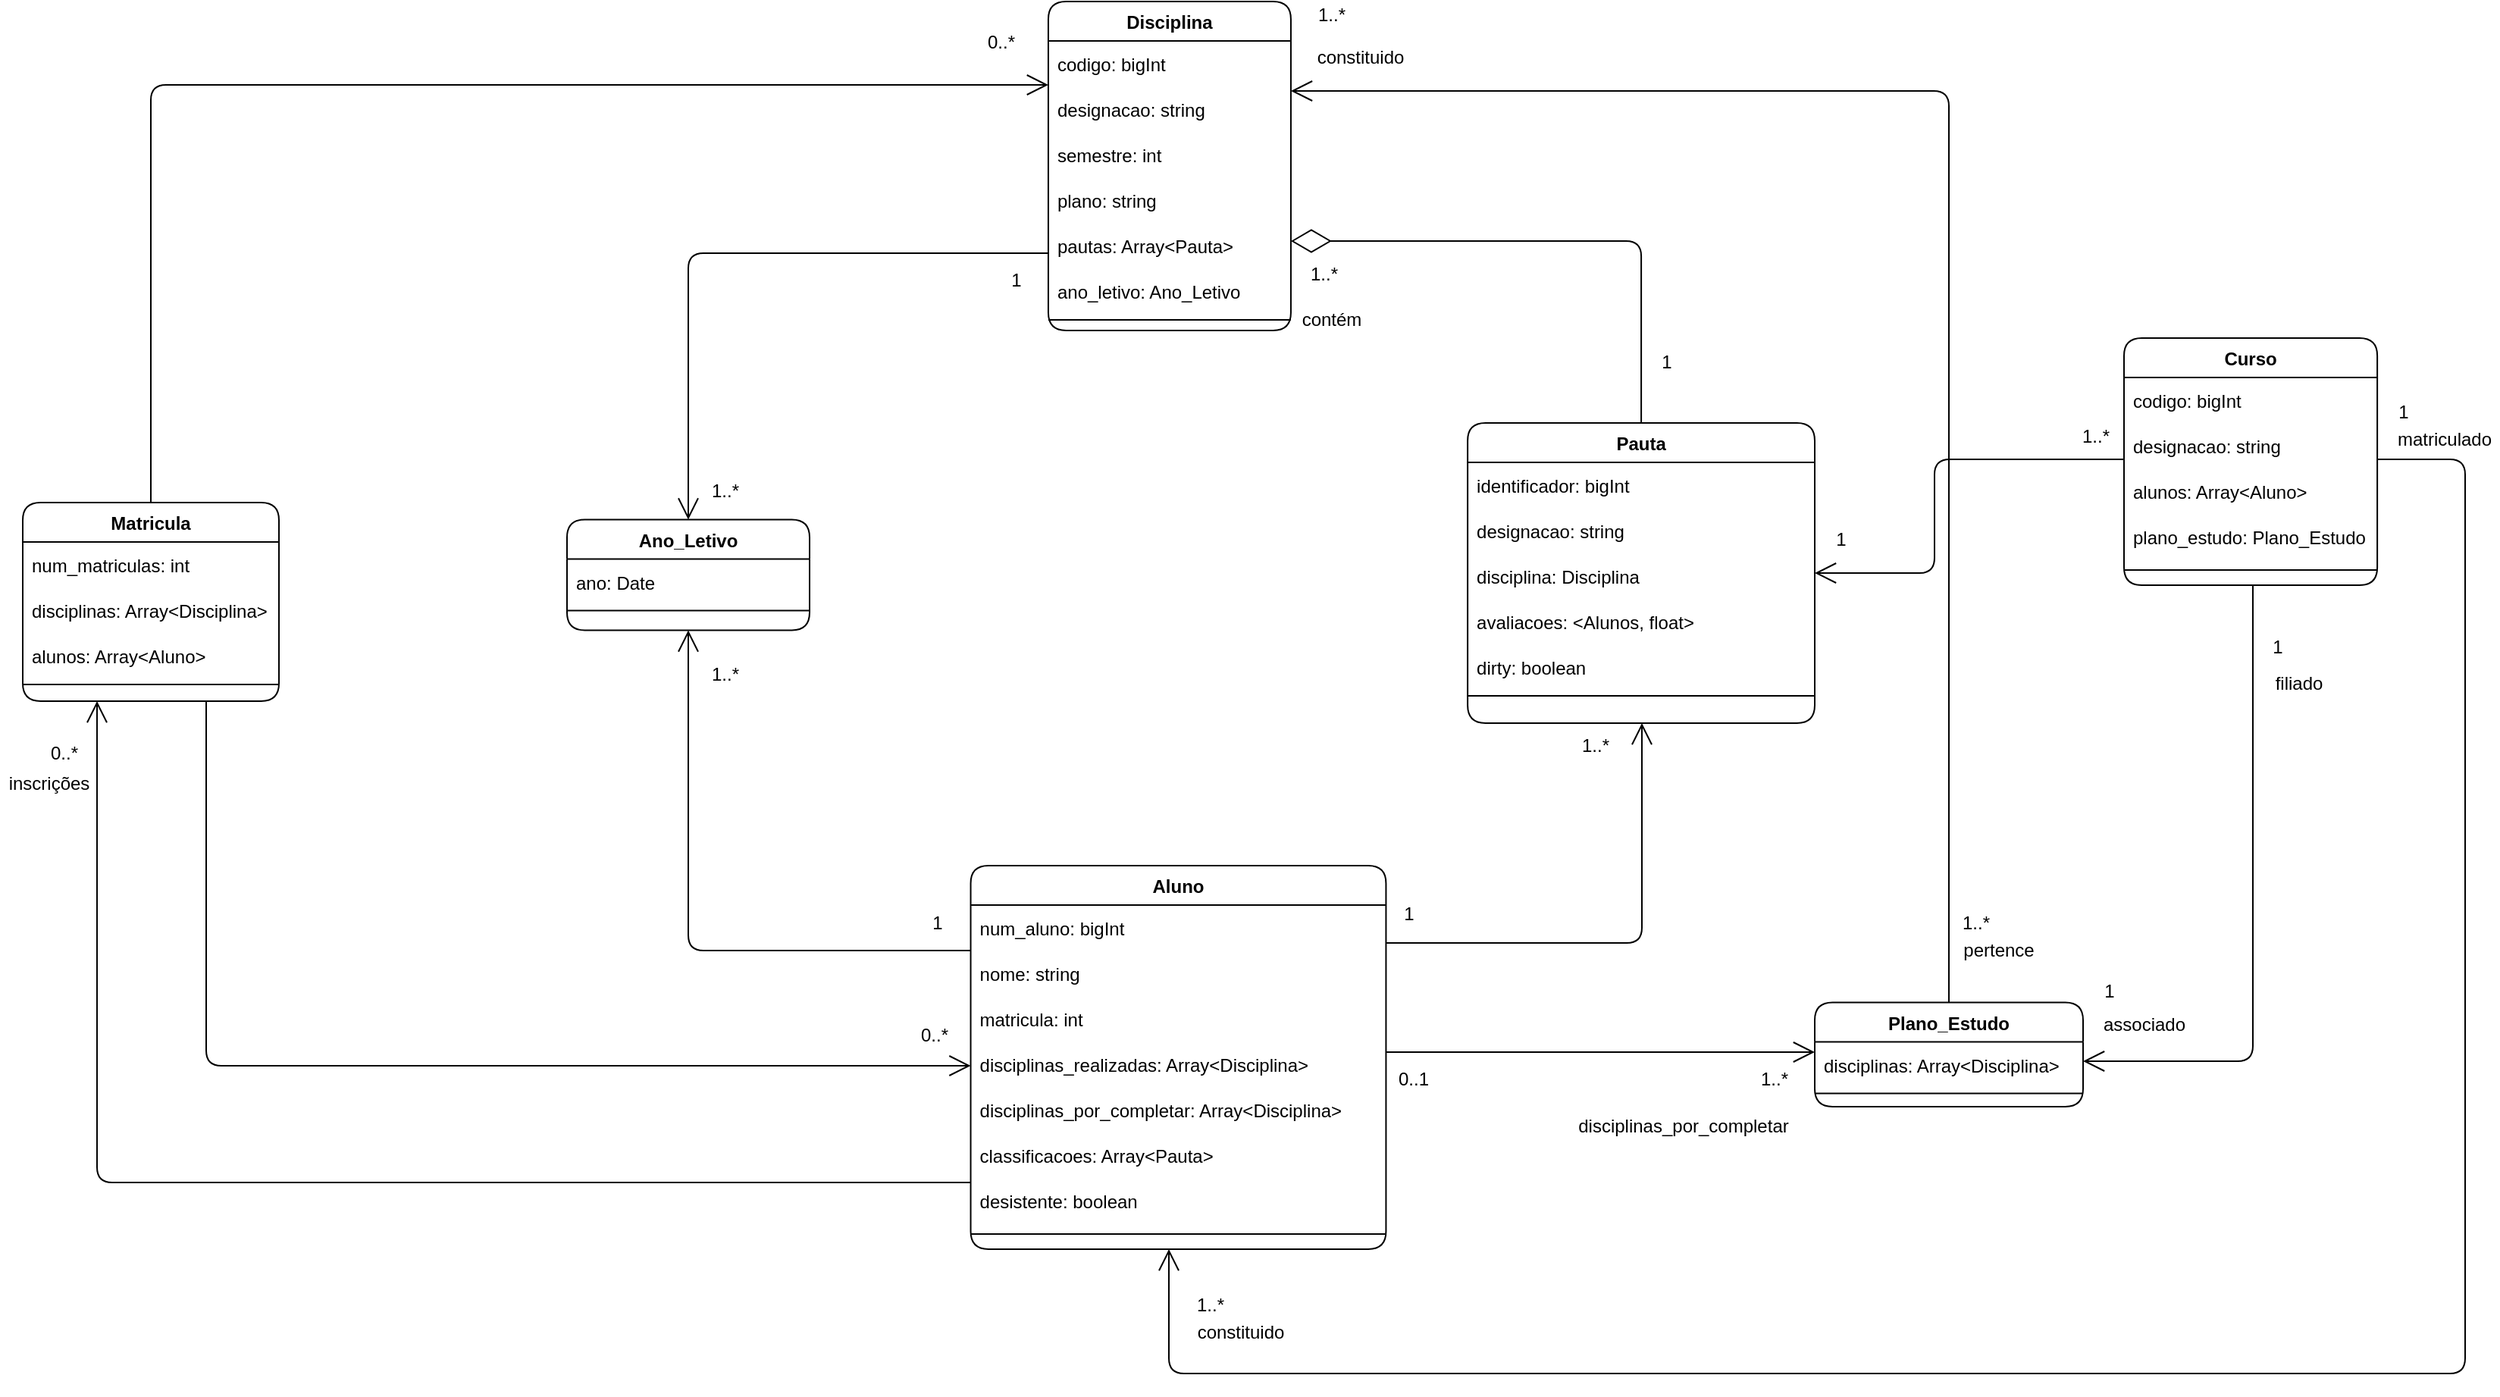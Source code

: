 <mxfile version="15.8.7" type="device" pages="2"><diagram id="C5RBs43oDa-KdzZeNtuy" name="Domain"><mxGraphModel dx="2313" dy="853" grid="0" gridSize="10" guides="1" tooltips="1" connect="1" arrows="1" fold="1" page="0" pageScale="1" pageWidth="827" pageHeight="1169" background="#ffffff" math="0" shadow="0"><root><mxCell id="WIyWlLk6GJQsqaUBKTNV-0"/><mxCell id="WIyWlLk6GJQsqaUBKTNV-1" parent="WIyWlLk6GJQsqaUBKTNV-0"/><mxCell id="zkfFHV4jXpPFQw0GAbJ--6" value="Aluno" style="swimlane;fontStyle=1;align=center;verticalAlign=top;childLayout=stackLayout;horizontal=1;startSize=26;horizontalStack=0;resizeParent=1;resizeLast=0;collapsible=1;marginBottom=0;shadow=0;strokeWidth=1;rounded=1;" parent="WIyWlLk6GJQsqaUBKTNV-1" vertex="1"><mxGeometry x="-545.73" y="701" width="273.94" height="253" as="geometry"><mxRectangle x="130" y="380" width="160" height="26" as="alternateBounds"/></mxGeometry></mxCell><mxCell id="UR2TJBWsBLScbNiVcRSA-15" value="num_aluno: bigInt" style="text;strokeColor=none;fillColor=none;align=left;verticalAlign=middle;spacingLeft=4;spacingRight=4;overflow=hidden;points=[[0,0.5],[1,0.5]];portConstraint=eastwest;rotatable=0;rounded=1;" parent="zkfFHV4jXpPFQw0GAbJ--6" vertex="1"><mxGeometry y="26" width="273.94" height="30" as="geometry"/></mxCell><mxCell id="UR2TJBWsBLScbNiVcRSA-27" value="nome: string" style="text;strokeColor=none;fillColor=none;align=left;verticalAlign=middle;spacingLeft=4;spacingRight=4;overflow=hidden;points=[[0,0.5],[1,0.5]];portConstraint=eastwest;rotatable=0;rounded=1;" parent="zkfFHV4jXpPFQw0GAbJ--6" vertex="1"><mxGeometry y="56" width="273.94" height="30" as="geometry"/></mxCell><mxCell id="UR2TJBWsBLScbNiVcRSA-31" value="matricula: int" style="text;strokeColor=none;fillColor=none;align=left;verticalAlign=middle;spacingLeft=4;spacingRight=4;overflow=hidden;points=[[0,0.5],[1,0.5]];portConstraint=eastwest;rotatable=0;rounded=1;" parent="zkfFHV4jXpPFQw0GAbJ--6" vertex="1"><mxGeometry y="86" width="273.94" height="30" as="geometry"/></mxCell><mxCell id="UR2TJBWsBLScbNiVcRSA-32" value="disciplinas_realizadas: Array&lt;Disciplina&gt;" style="text;strokeColor=none;fillColor=none;align=left;verticalAlign=middle;spacingLeft=4;spacingRight=4;overflow=hidden;points=[[0,0.5],[1,0.5]];portConstraint=eastwest;rotatable=0;rounded=1;" parent="zkfFHV4jXpPFQw0GAbJ--6" vertex="1"><mxGeometry y="116" width="273.94" height="30" as="geometry"/></mxCell><mxCell id="uTA94WAb0osCj5oo_hm_-12" value="disciplinas_por_completar: Array&lt;Disciplina&gt;" style="text;strokeColor=none;fillColor=none;align=left;verticalAlign=middle;spacingLeft=4;spacingRight=4;overflow=hidden;points=[[0,0.5],[1,0.5]];portConstraint=eastwest;rotatable=0;rounded=1;" parent="zkfFHV4jXpPFQw0GAbJ--6" vertex="1"><mxGeometry y="146" width="273.94" height="30" as="geometry"/></mxCell><mxCell id="UR2TJBWsBLScbNiVcRSA-33" value="classificacoes: Array&lt;Pauta&gt;" style="text;strokeColor=none;fillColor=none;align=left;verticalAlign=middle;spacingLeft=4;spacingRight=4;overflow=hidden;points=[[0,0.5],[1,0.5]];portConstraint=eastwest;rotatable=0;rounded=1;" parent="zkfFHV4jXpPFQw0GAbJ--6" vertex="1"><mxGeometry y="176" width="273.94" height="30" as="geometry"/></mxCell><mxCell id="UR2TJBWsBLScbNiVcRSA-49" value="desistente: boolean" style="text;strokeColor=none;fillColor=none;align=left;verticalAlign=middle;spacingLeft=4;spacingRight=4;overflow=hidden;points=[[0,0.5],[1,0.5]];portConstraint=eastwest;rotatable=0;rounded=1;" parent="zkfFHV4jXpPFQw0GAbJ--6" vertex="1"><mxGeometry y="206" width="273.94" height="30" as="geometry"/></mxCell><mxCell id="zkfFHV4jXpPFQw0GAbJ--9" value="" style="line;html=1;strokeWidth=1;align=left;verticalAlign=middle;spacingTop=-1;spacingLeft=3;spacingRight=3;rotatable=0;labelPosition=right;points=[];portConstraint=eastwest;rounded=1;" parent="zkfFHV4jXpPFQw0GAbJ--6" vertex="1"><mxGeometry y="236" width="273.94" height="14" as="geometry"/></mxCell><mxCell id="zkfFHV4jXpPFQw0GAbJ--13" value="Disciplina" style="swimlane;fontStyle=1;align=center;verticalAlign=top;childLayout=stackLayout;horizontal=1;startSize=26;horizontalStack=0;resizeParent=1;resizeLast=0;collapsible=1;marginBottom=0;shadow=0;strokeWidth=1;rounded=1;" parent="WIyWlLk6GJQsqaUBKTNV-1" vertex="1"><mxGeometry x="-494.53" y="131" width="160" height="217" as="geometry"><mxRectangle x="340" y="380" width="170" height="26" as="alternateBounds"/></mxGeometry></mxCell><mxCell id="UR2TJBWsBLScbNiVcRSA-8" value="codigo: bigInt" style="text;strokeColor=none;fillColor=none;align=left;verticalAlign=middle;spacingLeft=4;spacingRight=4;overflow=hidden;points=[[0,0.5],[1,0.5]];portConstraint=eastwest;rotatable=0;rounded=1;" parent="zkfFHV4jXpPFQw0GAbJ--13" vertex="1"><mxGeometry y="26" width="160" height="30" as="geometry"/></mxCell><mxCell id="UR2TJBWsBLScbNiVcRSA-9" value="designacao: string" style="text;strokeColor=none;fillColor=none;align=left;verticalAlign=middle;spacingLeft=4;spacingRight=4;overflow=hidden;points=[[0,0.5],[1,0.5]];portConstraint=eastwest;rotatable=0;rounded=1;" parent="zkfFHV4jXpPFQw0GAbJ--13" vertex="1"><mxGeometry y="56" width="160" height="30" as="geometry"/></mxCell><mxCell id="UR2TJBWsBLScbNiVcRSA-10" value="semestre: int" style="text;strokeColor=none;fillColor=none;align=left;verticalAlign=middle;spacingLeft=4;spacingRight=4;overflow=hidden;points=[[0,0.5],[1,0.5]];portConstraint=eastwest;rotatable=0;rounded=1;" parent="zkfFHV4jXpPFQw0GAbJ--13" vertex="1"><mxGeometry y="86" width="160" height="30" as="geometry"/></mxCell><mxCell id="UR2TJBWsBLScbNiVcRSA-11" value="plano: string" style="text;strokeColor=none;fillColor=none;align=left;verticalAlign=middle;spacingLeft=4;spacingRight=4;overflow=hidden;points=[[0,0.5],[1,0.5]];portConstraint=eastwest;rotatable=0;rounded=1;" parent="zkfFHV4jXpPFQw0GAbJ--13" vertex="1"><mxGeometry y="116" width="160" height="30" as="geometry"/></mxCell><mxCell id="N3TRWsYscGe3pwMYAqCl-20" value="pautas: Array&lt;Pauta&gt;" style="text;strokeColor=none;fillColor=none;align=left;verticalAlign=middle;spacingLeft=4;spacingRight=4;overflow=hidden;points=[[0,0.5],[1,0.5]];portConstraint=eastwest;rotatable=0;rounded=1;" parent="zkfFHV4jXpPFQw0GAbJ--13" vertex="1"><mxGeometry y="146" width="160" height="30" as="geometry"/></mxCell><mxCell id="DG8GQb8gX4Vhp76S3yIj-17" value="ano_letivo: Ano_Letivo" style="text;strokeColor=none;fillColor=none;align=left;verticalAlign=middle;spacingLeft=4;spacingRight=4;overflow=hidden;points=[[0,0.5],[1,0.5]];portConstraint=eastwest;rotatable=0;rounded=1;" parent="zkfFHV4jXpPFQw0GAbJ--13" vertex="1"><mxGeometry y="176" width="160" height="30" as="geometry"/></mxCell><mxCell id="zkfFHV4jXpPFQw0GAbJ--15" value="" style="line;html=1;strokeWidth=1;align=left;verticalAlign=middle;spacingTop=-1;spacingLeft=3;spacingRight=3;rotatable=0;labelPosition=right;points=[];portConstraint=eastwest;rounded=1;" parent="zkfFHV4jXpPFQw0GAbJ--13" vertex="1"><mxGeometry y="206" width="160" height="8" as="geometry"/></mxCell><mxCell id="zkfFHV4jXpPFQw0GAbJ--17" value="Curso" style="swimlane;fontStyle=1;align=center;verticalAlign=top;childLayout=stackLayout;horizontal=1;startSize=26;horizontalStack=0;resizeParent=1;resizeLast=0;collapsible=1;marginBottom=0;shadow=0;strokeWidth=1;rounded=1;" parent="WIyWlLk6GJQsqaUBKTNV-1" vertex="1"><mxGeometry x="215" y="353" width="167.06" height="163" as="geometry"><mxRectangle x="550" y="140" width="160" height="26" as="alternateBounds"/></mxGeometry></mxCell><mxCell id="uTA94WAb0osCj5oo_hm_-13" value="codigo: bigInt" style="text;strokeColor=none;fillColor=none;align=left;verticalAlign=middle;spacingLeft=4;spacingRight=4;overflow=hidden;points=[[0,0.5],[1,0.5]];portConstraint=eastwest;rotatable=0;rounded=1;" parent="zkfFHV4jXpPFQw0GAbJ--17" vertex="1"><mxGeometry y="26" width="167.06" height="30" as="geometry"/></mxCell><mxCell id="tkzi9m6gDOECTJgAiZ27-0" value="designacao: string" style="text;strokeColor=none;fillColor=none;align=left;verticalAlign=middle;spacingLeft=4;spacingRight=4;overflow=hidden;points=[[0,0.5],[1,0.5]];portConstraint=eastwest;rotatable=0;rounded=1;" parent="zkfFHV4jXpPFQw0GAbJ--17" vertex="1"><mxGeometry y="56" width="167.06" height="30" as="geometry"/></mxCell><mxCell id="UR2TJBWsBLScbNiVcRSA-45" value="alunos: Array&lt;Aluno&gt;" style="text;strokeColor=none;fillColor=none;align=left;verticalAlign=middle;spacingLeft=4;spacingRight=4;overflow=hidden;points=[[0,0.5],[1,0.5]];portConstraint=eastwest;rotatable=0;rounded=1;" parent="zkfFHV4jXpPFQw0GAbJ--17" vertex="1"><mxGeometry y="86" width="167.06" height="30" as="geometry"/></mxCell><mxCell id="UR2TJBWsBLScbNiVcRSA-46" value="plano_estudo: Plano_Estudo" style="text;strokeColor=none;fillColor=none;align=left;verticalAlign=middle;spacingLeft=4;spacingRight=4;overflow=hidden;points=[[0,0.5],[1,0.5]];portConstraint=eastwest;rotatable=0;rounded=1;" parent="zkfFHV4jXpPFQw0GAbJ--17" vertex="1"><mxGeometry y="116" width="167.06" height="30" as="geometry"/></mxCell><mxCell id="zkfFHV4jXpPFQw0GAbJ--23" value="" style="line;html=1;strokeWidth=1;align=left;verticalAlign=middle;spacingTop=-1;spacingLeft=3;spacingRight=3;rotatable=0;labelPosition=right;points=[];portConstraint=eastwest;rounded=1;" parent="zkfFHV4jXpPFQw0GAbJ--17" vertex="1"><mxGeometry y="146" width="167.06" height="14" as="geometry"/></mxCell><mxCell id="hwkee3ksfvGBxhX7THaI-0" value="Plano_Estudo" style="swimlane;fontStyle=1;align=center;verticalAlign=top;childLayout=stackLayout;horizontal=1;startSize=26;horizontalStack=0;resizeParent=1;resizeLast=0;collapsible=1;marginBottom=0;shadow=0;strokeWidth=1;rounded=1;" parent="WIyWlLk6GJQsqaUBKTNV-1" vertex="1"><mxGeometry x="11" y="791.25" width="177" height="68.75" as="geometry"><mxRectangle x="550" y="140" width="160" height="26" as="alternateBounds"/></mxGeometry></mxCell><mxCell id="UR2TJBWsBLScbNiVcRSA-47" value="disciplinas: Array&lt;Disciplina&gt;" style="text;strokeColor=none;fillColor=none;align=left;verticalAlign=middle;spacingLeft=4;spacingRight=4;overflow=hidden;points=[[0,0.5],[1,0.5]];portConstraint=eastwest;rotatable=0;rounded=1;" parent="hwkee3ksfvGBxhX7THaI-0" vertex="1"><mxGeometry y="26" width="177" height="30" as="geometry"/></mxCell><mxCell id="hwkee3ksfvGBxhX7THaI-6" value="" style="line;html=1;strokeWidth=1;align=left;verticalAlign=middle;spacingTop=-1;spacingLeft=3;spacingRight=3;rotatable=0;labelPosition=right;points=[];portConstraint=eastwest;rounded=1;" parent="hwkee3ksfvGBxhX7THaI-0" vertex="1"><mxGeometry y="56" width="177" height="8" as="geometry"/></mxCell><mxCell id="hwkee3ksfvGBxhX7THaI-14" value="" style="endArrow=open;endFill=1;endSize=12;html=1;edgeStyle=orthogonalEdgeStyle;" parent="WIyWlLk6GJQsqaUBKTNV-1" source="hwkee3ksfvGBxhX7THaI-0" target="zkfFHV4jXpPFQw0GAbJ--13" edge="1"><mxGeometry width="160" relative="1" as="geometry"><mxPoint x="285.94" y="684.443" as="sourcePoint"/><mxPoint x="57.94" y="802.557" as="targetPoint"/><Array as="points"><mxPoint x="99" y="190"/></Array></mxGeometry></mxCell><mxCell id="hwkee3ksfvGBxhX7THaI-19" value="" style="endArrow=open;endFill=1;endSize=12;html=1;edgeStyle=orthogonalEdgeStyle;" parent="WIyWlLk6GJQsqaUBKTNV-1" source="zkfFHV4jXpPFQw0GAbJ--17" target="hwkee3ksfvGBxhX7THaI-0" edge="1"><mxGeometry width="160" relative="1" as="geometry"><mxPoint x="247.94" y="795" as="sourcePoint"/><mxPoint x="317.94" y="785" as="targetPoint"/><Array as="points"><mxPoint x="300" y="830"/></Array></mxGeometry></mxCell><mxCell id="hwkee3ksfvGBxhX7THaI-20" value="Pauta" style="swimlane;fontStyle=1;align=center;verticalAlign=top;childLayout=stackLayout;horizontal=1;startSize=26;horizontalStack=0;resizeParent=1;resizeLast=0;collapsible=1;marginBottom=0;shadow=0;strokeWidth=1;rounded=1;" parent="WIyWlLk6GJQsqaUBKTNV-1" vertex="1"><mxGeometry x="-217.94" y="409" width="228.94" height="198" as="geometry"><mxRectangle x="130" y="380" width="160" height="26" as="alternateBounds"/></mxGeometry></mxCell><mxCell id="7ceqqwsO9wFEYcHVzH23-0" value="identificador: bigInt" style="text;strokeColor=none;fillColor=none;align=left;verticalAlign=middle;spacingLeft=4;spacingRight=4;overflow=hidden;points=[[0,0.5],[1,0.5]];portConstraint=eastwest;rotatable=0;rounded=1;" vertex="1" parent="hwkee3ksfvGBxhX7THaI-20"><mxGeometry y="26" width="228.94" height="30" as="geometry"/></mxCell><mxCell id="7ceqqwsO9wFEYcHVzH23-1" value="designacao: string" style="text;strokeColor=none;fillColor=none;align=left;verticalAlign=middle;spacingLeft=4;spacingRight=4;overflow=hidden;points=[[0,0.5],[1,0.5]];portConstraint=eastwest;rotatable=0;rounded=1;" vertex="1" parent="hwkee3ksfvGBxhX7THaI-20"><mxGeometry y="56" width="228.94" height="30" as="geometry"/></mxCell><mxCell id="uTA94WAb0osCj5oo_hm_-18" value="disciplina: Disciplina" style="text;strokeColor=none;fillColor=none;align=left;verticalAlign=middle;spacingLeft=4;spacingRight=4;overflow=hidden;points=[[0,0.5],[1,0.5]];portConstraint=eastwest;rotatable=0;rounded=1;" parent="hwkee3ksfvGBxhX7THaI-20" vertex="1"><mxGeometry y="86" width="228.94" height="30" as="geometry"/></mxCell><mxCell id="UR2TJBWsBLScbNiVcRSA-24" value="avaliacoes: &lt;Alunos, float&gt;" style="text;strokeColor=none;fillColor=none;align=left;verticalAlign=middle;spacingLeft=4;spacingRight=4;overflow=hidden;points=[[0,0.5],[1,0.5]];portConstraint=eastwest;rotatable=0;rounded=1;" parent="hwkee3ksfvGBxhX7THaI-20" vertex="1"><mxGeometry y="116" width="228.94" height="30" as="geometry"/></mxCell><mxCell id="UR2TJBWsBLScbNiVcRSA-25" value="dirty: boolean" style="text;strokeColor=none;fillColor=none;align=left;verticalAlign=middle;spacingLeft=4;spacingRight=4;overflow=hidden;points=[[0,0.5],[1,0.5]];portConstraint=eastwest;rotatable=0;rounded=1;" parent="hwkee3ksfvGBxhX7THaI-20" vertex="1"><mxGeometry y="146" width="228.94" height="30" as="geometry"/></mxCell><mxCell id="hwkee3ksfvGBxhX7THaI-21" value="" style="line;html=1;strokeWidth=1;align=left;verticalAlign=middle;spacingTop=-1;spacingLeft=3;spacingRight=3;rotatable=0;labelPosition=right;points=[];portConstraint=eastwest;rounded=1;" parent="hwkee3ksfvGBxhX7THaI-20" vertex="1"><mxGeometry y="176" width="228.94" height="8" as="geometry"/></mxCell><mxCell id="hwkee3ksfvGBxhX7THaI-27" value="" style="endArrow=open;endFill=1;endSize=12;html=1;edgeStyle=orthogonalEdgeStyle;" parent="WIyWlLk6GJQsqaUBKTNV-1" source="UR2TJBWsBLScbNiVcRSA-34" target="zkfFHV4jXpPFQw0GAbJ--13" edge="1"><mxGeometry width="160" relative="1" as="geometry"><mxPoint x="-290" y="784" as="sourcePoint"/><mxPoint x="57.94" y="865" as="targetPoint"/><Array as="points"><mxPoint x="-1086" y="186"/></Array></mxGeometry></mxCell><mxCell id="hwkee3ksfvGBxhX7THaI-58" value="" style="endArrow=open;endFill=1;endSize=12;html=1;edgeStyle=orthogonalEdgeStyle;strokeColor=default;" parent="WIyWlLk6GJQsqaUBKTNV-1" source="zkfFHV4jXpPFQw0GAbJ--17" target="zkfFHV4jXpPFQw0GAbJ--6" edge="1"><mxGeometry width="160" relative="1" as="geometry"><mxPoint x="-20" y="580" as="sourcePoint"/><mxPoint x="140" y="580" as="targetPoint"/><Array as="points"><mxPoint x="440" y="433"/><mxPoint x="440" y="1036"/><mxPoint x="-415" y="1036"/></Array></mxGeometry></mxCell><mxCell id="UR2TJBWsBLScbNiVcRSA-34" value="Matricula" style="swimlane;fontStyle=1;align=center;verticalAlign=top;childLayout=stackLayout;horizontal=1;startSize=26;horizontalStack=0;resizeParent=1;resizeLast=0;collapsible=1;marginBottom=0;shadow=0;strokeWidth=1;rounded=1;" parent="WIyWlLk6GJQsqaUBKTNV-1" vertex="1"><mxGeometry x="-1171" y="461.5" width="169" height="131" as="geometry"><mxRectangle x="130" y="380" width="160" height="26" as="alternateBounds"/></mxGeometry></mxCell><mxCell id="UR2TJBWsBLScbNiVcRSA-35" value="num_matriculas: int" style="text;strokeColor=none;fillColor=none;align=left;verticalAlign=middle;spacingLeft=4;spacingRight=4;overflow=hidden;points=[[0,0.5],[1,0.5]];portConstraint=eastwest;rotatable=0;rounded=1;" parent="UR2TJBWsBLScbNiVcRSA-34" vertex="1"><mxGeometry y="26" width="169" height="30" as="geometry"/></mxCell><mxCell id="UR2TJBWsBLScbNiVcRSA-42" value="disciplinas: Array&lt;Disciplina&gt;" style="text;strokeColor=none;fillColor=none;align=left;verticalAlign=middle;spacingLeft=4;spacingRight=4;overflow=hidden;points=[[0,0.5],[1,0.5]];portConstraint=eastwest;rotatable=0;rounded=1;" parent="UR2TJBWsBLScbNiVcRSA-34" vertex="1"><mxGeometry y="56" width="169" height="30" as="geometry"/></mxCell><mxCell id="UR2TJBWsBLScbNiVcRSA-43" value="alunos: Array&lt;Aluno&gt;" style="text;strokeColor=none;fillColor=none;align=left;verticalAlign=middle;spacingLeft=4;spacingRight=4;overflow=hidden;points=[[0,0.5],[1,0.5]];portConstraint=eastwest;rotatable=0;rounded=1;" parent="UR2TJBWsBLScbNiVcRSA-34" vertex="1"><mxGeometry y="86" width="169" height="30" as="geometry"/></mxCell><mxCell id="UR2TJBWsBLScbNiVcRSA-41" value="" style="line;html=1;strokeWidth=1;align=left;verticalAlign=middle;spacingTop=-1;spacingLeft=3;spacingRight=3;rotatable=0;labelPosition=right;points=[];portConstraint=eastwest;rounded=1;" parent="UR2TJBWsBLScbNiVcRSA-34" vertex="1"><mxGeometry y="116" width="169" height="8" as="geometry"/></mxCell><mxCell id="N3TRWsYscGe3pwMYAqCl-25" value="" style="endArrow=open;endFill=1;endSize=12;html=1;rounded=1;strokeColor=default;edgeStyle=orthogonalEdgeStyle;" parent="WIyWlLk6GJQsqaUBKTNV-1" source="UR2TJBWsBLScbNiVcRSA-34" target="zkfFHV4jXpPFQw0GAbJ--6" edge="1"><mxGeometry width="160" relative="1" as="geometry"><mxPoint x="-200" y="547" as="sourcePoint"/><mxPoint x="-40" y="547" as="targetPoint"/><Array as="points"><mxPoint x="-1050" y="833"/></Array></mxGeometry></mxCell><mxCell id="uTA94WAb0osCj5oo_hm_-1" value="" style="endArrow=open;endFill=1;endSize=12;html=1;rounded=1;edgeStyle=orthogonalEdgeStyle;" parent="WIyWlLk6GJQsqaUBKTNV-1" source="zkfFHV4jXpPFQw0GAbJ--6" target="hwkee3ksfvGBxhX7THaI-0" edge="1"><mxGeometry width="160" relative="1" as="geometry"><mxPoint x="-274" y="596" as="sourcePoint"/><mxPoint x="-114" y="596" as="targetPoint"/><Array as="points"><mxPoint x="-135" y="824"/><mxPoint x="-135" y="824"/></Array></mxGeometry></mxCell><mxCell id="uTA94WAb0osCj5oo_hm_-15" value="" style="endArrow=open;endFill=1;endSize=12;html=1;rounded=1;edgeStyle=orthogonalEdgeStyle;" parent="WIyWlLk6GJQsqaUBKTNV-1" source="zkfFHV4jXpPFQw0GAbJ--17" target="hwkee3ksfvGBxhX7THaI-20" edge="1"><mxGeometry width="160" relative="1" as="geometry"><mxPoint x="-132" y="597" as="sourcePoint"/><mxPoint x="28" y="597" as="targetPoint"/><Array as="points"><mxPoint x="90" y="433"/><mxPoint x="90" y="508"/></Array></mxGeometry></mxCell><mxCell id="uTA94WAb0osCj5oo_hm_-22" value="" style="endArrow=open;endFill=1;endSize=12;html=1;rounded=1;edgeStyle=orthogonalEdgeStyle;" parent="WIyWlLk6GJQsqaUBKTNV-1" source="zkfFHV4jXpPFQw0GAbJ--6" target="UR2TJBWsBLScbNiVcRSA-34" edge="1"><mxGeometry width="160" relative="1" as="geometry"><mxPoint x="-422" y="642" as="sourcePoint"/><mxPoint x="-262" y="642" as="targetPoint"/><Array as="points"><mxPoint x="-1122" y="910"/></Array></mxGeometry></mxCell><mxCell id="6FzKPT1XtyOvHzaRBiAs-0" value="" style="endArrow=diamondThin;endFill=0;endSize=24;html=1;edgeStyle=orthogonalEdgeStyle;rounded=1;" parent="WIyWlLk6GJQsqaUBKTNV-1" source="hwkee3ksfvGBxhX7THaI-20" target="zkfFHV4jXpPFQw0GAbJ--13" edge="1"><mxGeometry width="160" relative="1" as="geometry"><mxPoint x="-269" y="327" as="sourcePoint"/><mxPoint x="-269" y="224" as="targetPoint"/><Array as="points"><mxPoint x="-103" y="289"/></Array></mxGeometry></mxCell><mxCell id="6FzKPT1XtyOvHzaRBiAs-7" value="1" style="text;html=1;align=center;verticalAlign=middle;resizable=0;points=[];autosize=1;strokeColor=none;fillColor=none;" parent="WIyWlLk6GJQsqaUBKTNV-1" vertex="1"><mxGeometry x="307" y="548" width="17" height="18" as="geometry"/></mxCell><mxCell id="6FzKPT1XtyOvHzaRBiAs-8" value="1" style="text;html=1;align=center;verticalAlign=middle;resizable=0;points=[];autosize=1;strokeColor=none;fillColor=none;" parent="WIyWlLk6GJQsqaUBKTNV-1" vertex="1"><mxGeometry x="196" y="775" width="17" height="18" as="geometry"/></mxCell><mxCell id="6FzKPT1XtyOvHzaRBiAs-9" value="associado" style="text;html=1;align=center;verticalAlign=middle;resizable=0;points=[];autosize=1;strokeColor=none;fillColor=none;" parent="WIyWlLk6GJQsqaUBKTNV-1" vertex="1"><mxGeometry x="196" y="797" width="64" height="18" as="geometry"/></mxCell><mxCell id="6FzKPT1XtyOvHzaRBiAs-10" value="filiado" style="text;html=1;align=center;verticalAlign=middle;resizable=0;points=[];autosize=1;strokeColor=none;fillColor=none;" parent="WIyWlLk6GJQsqaUBKTNV-1" vertex="1"><mxGeometry x="309" y="572" width="41" height="18" as="geometry"/></mxCell><mxCell id="6FzKPT1XtyOvHzaRBiAs-11" value="1" style="text;html=1;align=center;verticalAlign=middle;resizable=0;points=[];autosize=1;strokeColor=none;fillColor=none;" parent="WIyWlLk6GJQsqaUBKTNV-1" vertex="1"><mxGeometry x="390" y="393" width="17" height="18" as="geometry"/></mxCell><mxCell id="6FzKPT1XtyOvHzaRBiAs-12" value="matriculado" style="text;html=1;align=center;verticalAlign=middle;resizable=0;points=[];autosize=1;strokeColor=none;fillColor=none;" parent="WIyWlLk6GJQsqaUBKTNV-1" vertex="1"><mxGeometry x="390" y="411" width="72" height="18" as="geometry"/></mxCell><mxCell id="6FzKPT1XtyOvHzaRBiAs-13" value="constituido" style="text;html=1;align=center;verticalAlign=middle;resizable=0;points=[];autosize=1;strokeColor=none;fillColor=none;" parent="WIyWlLk6GJQsqaUBKTNV-1" vertex="1"><mxGeometry x="-401.53" y="1000" width="67" height="18" as="geometry"/></mxCell><mxCell id="6FzKPT1XtyOvHzaRBiAs-14" value="1..*" style="text;html=1;align=center;verticalAlign=middle;resizable=0;points=[];autosize=1;strokeColor=none;fillColor=none;" parent="WIyWlLk6GJQsqaUBKTNV-1" vertex="1"><mxGeometry x="-401.53" y="982" width="28" height="18" as="geometry"/></mxCell><mxCell id="6FzKPT1XtyOvHzaRBiAs-15" value="1..*" style="text;html=1;align=center;verticalAlign=middle;resizable=0;points=[];autosize=1;strokeColor=none;fillColor=none;" parent="WIyWlLk6GJQsqaUBKTNV-1" vertex="1"><mxGeometry x="-30" y="833.25" width="28" height="18" as="geometry"/></mxCell><mxCell id="6FzKPT1XtyOvHzaRBiAs-16" value="1..*" style="text;html=1;align=center;verticalAlign=middle;resizable=0;points=[];autosize=1;strokeColor=none;fillColor=none;" parent="WIyWlLk6GJQsqaUBKTNV-1" vertex="1"><mxGeometry x="-322.03" y="131" width="28" height="18" as="geometry"/></mxCell><mxCell id="6FzKPT1XtyOvHzaRBiAs-17" value="constituido" style="text;html=1;align=center;verticalAlign=middle;resizable=0;points=[];autosize=1;strokeColor=none;fillColor=none;" parent="WIyWlLk6GJQsqaUBKTNV-1" vertex="1"><mxGeometry x="-322.03" y="159" width="67" height="18" as="geometry"/></mxCell><mxCell id="6FzKPT1XtyOvHzaRBiAs-18" value="1..*" style="text;html=1;align=center;verticalAlign=middle;resizable=0;points=[];autosize=1;strokeColor=none;fillColor=none;" parent="WIyWlLk6GJQsqaUBKTNV-1" vertex="1"><mxGeometry x="103" y="730" width="28" height="18" as="geometry"/></mxCell><mxCell id="6FzKPT1XtyOvHzaRBiAs-19" value="pertence" style="text;html=1;align=center;verticalAlign=middle;resizable=0;points=[];autosize=1;strokeColor=none;fillColor=none;" parent="WIyWlLk6GJQsqaUBKTNV-1" vertex="1"><mxGeometry x="103" y="748" width="57" height="18" as="geometry"/></mxCell><mxCell id="6FzKPT1XtyOvHzaRBiAs-23" value="disciplinas_por_completar" style="text;html=1;align=center;verticalAlign=middle;resizable=0;points=[];autosize=1;strokeColor=none;fillColor=none;" parent="WIyWlLk6GJQsqaUBKTNV-1" vertex="1"><mxGeometry x="-151" y="864" width="149" height="18" as="geometry"/></mxCell><mxCell id="6FzKPT1XtyOvHzaRBiAs-26" value="0..*" style="text;html=1;align=center;verticalAlign=middle;resizable=0;points=[];autosize=1;strokeColor=none;fillColor=none;" parent="WIyWlLk6GJQsqaUBKTNV-1" vertex="1"><mxGeometry x="-1158" y="618" width="28" height="18" as="geometry"/></mxCell><mxCell id="6FzKPT1XtyOvHzaRBiAs-27" value="inscrições" style="text;html=1;align=center;verticalAlign=middle;resizable=0;points=[];autosize=1;strokeColor=none;fillColor=none;" parent="WIyWlLk6GJQsqaUBKTNV-1" vertex="1"><mxGeometry x="-1186" y="638" width="63" height="18" as="geometry"/></mxCell><mxCell id="6FzKPT1XtyOvHzaRBiAs-30" value="0..*" style="text;html=1;align=center;verticalAlign=middle;resizable=0;points=[];autosize=1;strokeColor=none;fillColor=none;" parent="WIyWlLk6GJQsqaUBKTNV-1" vertex="1"><mxGeometry x="-584.5" y="804" width="28" height="18" as="geometry"/></mxCell><mxCell id="6FzKPT1XtyOvHzaRBiAs-39" value="0..*" style="text;html=1;align=center;verticalAlign=middle;resizable=0;points=[];autosize=1;strokeColor=none;fillColor=none;" parent="WIyWlLk6GJQsqaUBKTNV-1" vertex="1"><mxGeometry x="-540" y="149" width="28" height="18" as="geometry"/></mxCell><mxCell id="6FzKPT1XtyOvHzaRBiAs-46" value="1..*" style="text;html=1;align=center;verticalAlign=middle;resizable=0;points=[];autosize=1;strokeColor=none;fillColor=none;" parent="WIyWlLk6GJQsqaUBKTNV-1" vertex="1"><mxGeometry x="-327" y="302" width="28" height="18" as="geometry"/></mxCell><mxCell id="6FzKPT1XtyOvHzaRBiAs-47" value="1..*" style="text;html=1;align=center;verticalAlign=middle;resizable=0;points=[];autosize=1;strokeColor=none;fillColor=none;" parent="WIyWlLk6GJQsqaUBKTNV-1" vertex="1"><mxGeometry x="-148" y="613" width="28" height="18" as="geometry"/></mxCell><mxCell id="6FzKPT1XtyOvHzaRBiAs-48" value="1" style="text;html=1;align=center;verticalAlign=middle;resizable=0;points=[];autosize=1;strokeColor=none;fillColor=none;" parent="WIyWlLk6GJQsqaUBKTNV-1" vertex="1"><mxGeometry x="-96" y="360" width="17" height="18" as="geometry"/></mxCell><mxCell id="6FzKPT1XtyOvHzaRBiAs-49" value="1" style="text;html=1;align=center;verticalAlign=middle;resizable=0;points=[];autosize=1;strokeColor=none;fillColor=none;" parent="WIyWlLk6GJQsqaUBKTNV-1" vertex="1"><mxGeometry x="-266" y="724" width="17" height="18" as="geometry"/></mxCell><mxCell id="3mit8cqIf02UGr8nP9oD-0" value="contém" style="text;html=1;align=center;verticalAlign=middle;resizable=0;points=[];autosize=1;strokeColor=none;fillColor=none;" parent="WIyWlLk6GJQsqaUBKTNV-1" vertex="1"><mxGeometry x="-333" y="332" width="49" height="18" as="geometry"/></mxCell><mxCell id="3mit8cqIf02UGr8nP9oD-2" value="" style="endArrow=open;endFill=1;endSize=12;html=1;rounded=1;edgeStyle=orthogonalEdgeStyle;" parent="WIyWlLk6GJQsqaUBKTNV-1" source="zkfFHV4jXpPFQw0GAbJ--6" target="hwkee3ksfvGBxhX7THaI-20" edge="1"><mxGeometry width="160" relative="1" as="geometry"><mxPoint x="-254" y="596" as="sourcePoint"/><mxPoint x="-94" y="596" as="targetPoint"/><Array as="points"><mxPoint x="-103" y="752"/></Array></mxGeometry></mxCell><mxCell id="Cous7RWv1DzX8QVO5OMC-1" value="1..*" style="text;html=1;align=center;verticalAlign=middle;resizable=0;points=[];autosize=1;strokeColor=none;fillColor=none;fontColor=default;" parent="WIyWlLk6GJQsqaUBKTNV-1" vertex="1"><mxGeometry x="182" y="409" width="28" height="18" as="geometry"/></mxCell><mxCell id="Cous7RWv1DzX8QVO5OMC-2" value="1" style="text;html=1;align=center;verticalAlign=middle;resizable=0;points=[];autosize=1;strokeColor=none;fillColor=none;fontColor=default;" parent="WIyWlLk6GJQsqaUBKTNV-1" vertex="1"><mxGeometry x="19" y="477" width="17" height="18" as="geometry"/></mxCell><mxCell id="bO9GzKnrQ3e_Osvgor7b-0" value="0..1" style="text;html=1;align=center;verticalAlign=middle;resizable=0;points=[];autosize=1;strokeColor=none;fillColor=none;fontColor=default;" parent="WIyWlLk6GJQsqaUBKTNV-1" vertex="1"><mxGeometry x="-269" y="833.25" width="30" height="18" as="geometry"/></mxCell><mxCell id="DG8GQb8gX4Vhp76S3yIj-0" value="Ano_Letivo" style="swimlane;fontStyle=1;align=center;verticalAlign=top;childLayout=stackLayout;horizontal=1;startSize=26;horizontalStack=0;resizeParent=1;resizeLast=0;collapsible=1;marginBottom=0;shadow=0;strokeWidth=1;rounded=1;" parent="WIyWlLk6GJQsqaUBKTNV-1" vertex="1"><mxGeometry x="-812" y="472.75" width="160" height="73" as="geometry"><mxRectangle x="340" y="380" width="170" height="26" as="alternateBounds"/></mxGeometry></mxCell><mxCell id="DG8GQb8gX4Vhp76S3yIj-6" value="ano: Date" style="text;strokeColor=none;fillColor=none;align=left;verticalAlign=middle;spacingLeft=4;spacingRight=4;overflow=hidden;points=[[0,0.5],[1,0.5]];portConstraint=eastwest;rotatable=0;rounded=1;" parent="DG8GQb8gX4Vhp76S3yIj-0" vertex="1"><mxGeometry y="26" width="160" height="30" as="geometry"/></mxCell><mxCell id="DG8GQb8gX4Vhp76S3yIj-7" value="" style="line;html=1;strokeWidth=1;align=left;verticalAlign=middle;spacingTop=-1;spacingLeft=3;spacingRight=3;rotatable=0;labelPosition=right;points=[];portConstraint=eastwest;rounded=1;" parent="DG8GQb8gX4Vhp76S3yIj-0" vertex="1"><mxGeometry y="56" width="160" height="8" as="geometry"/></mxCell><mxCell id="DG8GQb8gX4Vhp76S3yIj-11" value="" style="endArrow=open;endFill=1;endSize=12;html=1;rounded=1;edgeStyle=orthogonalEdgeStyle;" parent="WIyWlLk6GJQsqaUBKTNV-1" source="zkfFHV4jXpPFQw0GAbJ--6" target="DG8GQb8gX4Vhp76S3yIj-0" edge="1"><mxGeometry width="160" relative="1" as="geometry"><mxPoint x="-337" y="702.5" as="sourcePoint"/><mxPoint x="-87" y="547.5" as="targetPoint"/><Array as="points"><mxPoint x="-732" y="757"/></Array></mxGeometry></mxCell><mxCell id="DG8GQb8gX4Vhp76S3yIj-12" value="" style="endArrow=open;endFill=1;endSize=12;html=1;rounded=1;edgeStyle=orthogonalEdgeStyle;" parent="WIyWlLk6GJQsqaUBKTNV-1" source="zkfFHV4jXpPFQw0GAbJ--13" target="DG8GQb8gX4Vhp76S3yIj-0" edge="1"><mxGeometry width="160" relative="1" as="geometry"><mxPoint x="-405" y="702.5" as="sourcePoint"/><mxPoint x="-405" y="562" as="targetPoint"/><Array as="points"><mxPoint x="-732" y="297"/></Array></mxGeometry></mxCell><mxCell id="DG8GQb8gX4Vhp76S3yIj-19" value="1..*" style="text;html=1;align=center;verticalAlign=middle;resizable=0;points=[];autosize=1;strokeColor=none;fillColor=none;" parent="WIyWlLk6GJQsqaUBKTNV-1" vertex="1"><mxGeometry x="-722.47" y="565.75" width="28" height="18" as="geometry"/></mxCell><mxCell id="DG8GQb8gX4Vhp76S3yIj-22" value="1" style="text;html=1;align=center;verticalAlign=middle;resizable=0;points=[];autosize=1;strokeColor=none;fillColor=none;" parent="WIyWlLk6GJQsqaUBKTNV-1" vertex="1"><mxGeometry x="-577" y="730" width="17" height="18" as="geometry"/></mxCell><mxCell id="DG8GQb8gX4Vhp76S3yIj-23" value="1" style="text;html=1;align=center;verticalAlign=middle;resizable=0;points=[];autosize=1;strokeColor=none;fillColor=none;" parent="WIyWlLk6GJQsqaUBKTNV-1" vertex="1"><mxGeometry x="-525" y="306" width="17" height="18" as="geometry"/></mxCell><mxCell id="DG8GQb8gX4Vhp76S3yIj-24" value="1..*" style="text;html=1;align=center;verticalAlign=middle;resizable=0;points=[];autosize=1;strokeColor=none;fillColor=none;" parent="WIyWlLk6GJQsqaUBKTNV-1" vertex="1"><mxGeometry x="-721.97" y="445.25" width="28" height="18" as="geometry"/></mxCell></root></mxGraphModel></diagram><diagram id="DHpU4YyazWkhBSFIJddn" name="DB"><mxGraphModel dx="1770" dy="362" grid="0" gridSize="10" guides="1" tooltips="1" connect="1" arrows="1" fold="1" page="0" pageScale="1" pageWidth="827" pageHeight="1169" math="0" shadow="0"><root><mxCell id="WWgk6Xoj-8CL2OLCRmEP-0"/><mxCell id="WWgk6Xoj-8CL2OLCRmEP-1" parent="WWgk6Xoj-8CL2OLCRmEP-0"/><mxCell id="fsQfQrA_xCLD_xY7M0OG-0" value="Aluno" style="swimlane;fontStyle=1;align=center;verticalAlign=top;childLayout=stackLayout;horizontal=1;startSize=26;horizontalStack=0;resizeParent=1;resizeLast=0;collapsible=1;marginBottom=0;shadow=0;strokeWidth=1;rounded=0;sketch=0;labelBackgroundColor=default;" parent="WWgk6Xoj-8CL2OLCRmEP-1" vertex="1"><mxGeometry x="-551.5" y="744" width="273.94" height="266" as="geometry"><mxRectangle x="130" y="380" width="160" height="26" as="alternateBounds"/></mxGeometry></mxCell><mxCell id="Z1LCYvt4ucDe-Km7BVqy-0" value="id PK" style="text;strokeColor=none;fillColor=none;align=left;verticalAlign=middle;spacingLeft=4;spacingRight=4;overflow=hidden;points=[[0,0.5],[1,0.5]];portConstraint=eastwest;rotatable=0;rounded=1;fontStyle=1;shadow=0;" parent="fsQfQrA_xCLD_xY7M0OG-0" vertex="1"><mxGeometry y="26" width="273.94" height="30" as="geometry"/></mxCell><mxCell id="fsQfQrA_xCLD_xY7M0OG-4" value="disciplina_id FK" style="text;strokeColor=none;fillColor=none;align=left;verticalAlign=middle;spacingLeft=4;spacingRight=4;overflow=hidden;points=[[0,0.5],[1,0.5]];portConstraint=eastwest;rotatable=0;rounded=1;fontStyle=1;shadow=0;" parent="fsQfQrA_xCLD_xY7M0OG-0" vertex="1"><mxGeometry y="56" width="273.94" height="30" as="geometry"/></mxCell><mxCell id="fsQfQrA_xCLD_xY7M0OG-6" value="Pauta_id FK" style="text;strokeColor=none;fillColor=none;align=left;verticalAlign=middle;spacingLeft=4;spacingRight=4;overflow=hidden;points=[[0,0.5],[1,0.5]];portConstraint=eastwest;rotatable=0;rounded=1;fontStyle=1;shadow=0;" parent="fsQfQrA_xCLD_xY7M0OG-0" vertex="1"><mxGeometry y="86" width="273.94" height="30" as="geometry"/></mxCell><mxCell id="fsQfQrA_xCLD_xY7M0OG-8" value="ano_letivo_id FK" style="text;strokeColor=none;fillColor=none;align=left;verticalAlign=middle;spacingLeft=4;spacingRight=4;overflow=hidden;points=[[0,0.5],[1,0.5]];portConstraint=eastwest;rotatable=0;rounded=1;shadow=0;fontStyle=1" parent="fsQfQrA_xCLD_xY7M0OG-0" vertex="1"><mxGeometry y="116" width="273.94" height="30" as="geometry"/></mxCell><mxCell id="fsQfQrA_xCLD_xY7M0OG-1" value="num_aluno bigInteger" style="text;strokeColor=none;fillColor=none;align=left;verticalAlign=middle;spacingLeft=4;spacingRight=4;overflow=hidden;points=[[0,0.5],[1,0.5]];portConstraint=eastwest;rotatable=0;rounded=1;shadow=0;" parent="fsQfQrA_xCLD_xY7M0OG-0" vertex="1"><mxGeometry y="146" width="273.94" height="30" as="geometry"/></mxCell><mxCell id="fsQfQrA_xCLD_xY7M0OG-2" value="nome string" style="text;strokeColor=none;fillColor=none;align=left;verticalAlign=middle;spacingLeft=4;spacingRight=4;overflow=hidden;points=[[0,0.5],[1,0.5]];portConstraint=eastwest;rotatable=0;rounded=1;shadow=0;" parent="fsQfQrA_xCLD_xY7M0OG-0" vertex="1"><mxGeometry y="176" width="273.94" height="30" as="geometry"/></mxCell><mxCell id="fsQfQrA_xCLD_xY7M0OG-3" value="matricula integer" style="text;strokeColor=none;fillColor=none;align=left;verticalAlign=middle;spacingLeft=4;spacingRight=4;overflow=hidden;points=[[0,0.5],[1,0.5]];portConstraint=eastwest;rotatable=0;rounded=1;shadow=0;" parent="fsQfQrA_xCLD_xY7M0OG-0" vertex="1"><mxGeometry y="206" width="273.94" height="30" as="geometry"/></mxCell><mxCell id="fsQfQrA_xCLD_xY7M0OG-7" value="desistente boolean" style="text;strokeColor=none;fillColor=none;align=left;verticalAlign=middle;spacingLeft=4;spacingRight=4;overflow=hidden;points=[[0,0.5],[1,0.5]];portConstraint=eastwest;rotatable=0;rounded=1;shadow=0;" parent="fsQfQrA_xCLD_xY7M0OG-0" vertex="1"><mxGeometry y="236" width="273.94" height="30" as="geometry"/></mxCell><mxCell id="fsQfQrA_xCLD_xY7M0OG-10" value="Disciplina" style="swimlane;fontStyle=1;align=center;verticalAlign=top;childLayout=stackLayout;horizontal=1;startSize=26;horizontalStack=0;resizeParent=1;resizeLast=0;collapsible=1;marginBottom=0;shadow=0;strokeWidth=1;rounded=0;sketch=0;labelBackgroundColor=default;" parent="WWgk6Xoj-8CL2OLCRmEP-1" vertex="1"><mxGeometry x="-494.53" y="145" width="160" height="236" as="geometry"><mxRectangle x="340" y="380" width="170" height="26" as="alternateBounds"/></mxGeometry></mxCell><mxCell id="XQAkiGOKgoBR5LVu61YI-0" value="id PK" style="text;strokeColor=none;fillColor=none;align=left;verticalAlign=middle;spacingLeft=4;spacingRight=4;overflow=hidden;points=[[0,0.5],[1,0.5]];portConstraint=eastwest;rotatable=0;rounded=1;fontStyle=1;shadow=0;" parent="fsQfQrA_xCLD_xY7M0OG-10" vertex="1"><mxGeometry y="26" width="160" height="30" as="geometry"/></mxCell><mxCell id="fsQfQrA_xCLD_xY7M0OG-15" value="pauta_id FK" style="text;strokeColor=none;fillColor=none;align=left;verticalAlign=middle;spacingLeft=4;spacingRight=4;overflow=hidden;points=[[0,0.5],[1,0.5]];portConstraint=eastwest;rotatable=0;rounded=1;fontStyle=1;shadow=0;" parent="fsQfQrA_xCLD_xY7M0OG-10" vertex="1"><mxGeometry y="56" width="160" height="30" as="geometry"/></mxCell><mxCell id="fsQfQrA_xCLD_xY7M0OG-16" value="ano_letivo_id FK" style="text;strokeColor=none;fillColor=none;align=left;verticalAlign=middle;spacingLeft=4;spacingRight=4;overflow=hidden;points=[[0,0.5],[1,0.5]];portConstraint=eastwest;rotatable=0;rounded=1;shadow=0;fontStyle=1" parent="fsQfQrA_xCLD_xY7M0OG-10" vertex="1"><mxGeometry y="86" width="160" height="30" as="geometry"/></mxCell><mxCell id="fsQfQrA_xCLD_xY7M0OG-11" value="codigo bigInteger" style="text;strokeColor=none;fillColor=none;align=left;verticalAlign=middle;spacingLeft=4;spacingRight=4;overflow=hidden;points=[[0,0.5],[1,0.5]];portConstraint=eastwest;rotatable=0;rounded=1;shadow=0;" parent="fsQfQrA_xCLD_xY7M0OG-10" vertex="1"><mxGeometry y="116" width="160" height="30" as="geometry"/></mxCell><mxCell id="fsQfQrA_xCLD_xY7M0OG-12" value="designacao string" style="text;strokeColor=none;fillColor=none;align=left;verticalAlign=middle;spacingLeft=4;spacingRight=4;overflow=hidden;points=[[0,0.5],[1,0.5]];portConstraint=eastwest;rotatable=0;rounded=1;shadow=0;" parent="fsQfQrA_xCLD_xY7M0OG-10" vertex="1"><mxGeometry y="146" width="160" height="30" as="geometry"/></mxCell><mxCell id="fsQfQrA_xCLD_xY7M0OG-13" value="semestre integer" style="text;strokeColor=none;fillColor=none;align=left;verticalAlign=middle;spacingLeft=4;spacingRight=4;overflow=hidden;points=[[0,0.5],[1,0.5]];portConstraint=eastwest;rotatable=0;rounded=1;shadow=0;" parent="fsQfQrA_xCLD_xY7M0OG-10" vertex="1"><mxGeometry y="176" width="160" height="30" as="geometry"/></mxCell><mxCell id="fsQfQrA_xCLD_xY7M0OG-14" value="plano string" style="text;strokeColor=none;fillColor=none;align=left;verticalAlign=middle;spacingLeft=4;spacingRight=4;overflow=hidden;points=[[0,0.5],[1,0.5]];portConstraint=eastwest;rotatable=0;rounded=1;shadow=0;" parent="fsQfQrA_xCLD_xY7M0OG-10" vertex="1"><mxGeometry y="206" width="160" height="30" as="geometry"/></mxCell><mxCell id="fsQfQrA_xCLD_xY7M0OG-18" value="Curso" style="swimlane;fontStyle=1;align=center;verticalAlign=top;childLayout=stackLayout;horizontal=1;startSize=26;horizontalStack=0;resizeParent=1;resizeLast=0;collapsible=1;marginBottom=0;shadow=0;strokeWidth=1;rounded=0;sketch=0;labelBackgroundColor=default;" parent="WWgk6Xoj-8CL2OLCRmEP-1" vertex="1"><mxGeometry x="175" y="406" width="167.06" height="177" as="geometry"><mxRectangle x="550" y="140" width="160" height="26" as="alternateBounds"/></mxGeometry></mxCell><mxCell id="Z1LCYvt4ucDe-Km7BVqy-3" value="id PK" style="text;strokeColor=none;fillColor=none;align=left;verticalAlign=middle;spacingLeft=4;spacingRight=4;overflow=hidden;points=[[0,0.5],[1,0.5]];portConstraint=eastwest;rotatable=0;rounded=1;fontStyle=1;shadow=0;" parent="fsQfQrA_xCLD_xY7M0OG-18" vertex="1"><mxGeometry y="26" width="167.06" height="30" as="geometry"/></mxCell><mxCell id="Dlr12jRaiGXW-l3jvH-9-0" value="aluno_id FK" style="text;strokeColor=none;fillColor=none;align=left;verticalAlign=middle;spacingLeft=4;spacingRight=4;overflow=hidden;points=[[0,0.5],[1,0.5]];portConstraint=eastwest;rotatable=0;rounded=1;fontStyle=1;shadow=0;" parent="fsQfQrA_xCLD_xY7M0OG-18" vertex="1"><mxGeometry y="56" width="167.06" height="30" as="geometry"/></mxCell><mxCell id="fsQfQrA_xCLD_xY7M0OG-21" value="plano_estudo_id FK" style="text;strokeColor=none;fillColor=none;align=left;verticalAlign=middle;spacingLeft=4;spacingRight=4;overflow=hidden;points=[[0,0.5],[1,0.5]];portConstraint=eastwest;rotatable=0;rounded=1;fontStyle=1;shadow=0;" parent="fsQfQrA_xCLD_xY7M0OG-18" vertex="1"><mxGeometry y="86" width="167.06" height="30" as="geometry"/></mxCell><mxCell id="fsQfQrA_xCLD_xY7M0OG-22" value="pauta_id FK" style="text;strokeColor=none;fillColor=none;align=left;verticalAlign=middle;spacingLeft=4;spacingRight=4;overflow=hidden;points=[[0,0.5],[1,0.5]];portConstraint=eastwest;rotatable=0;rounded=1;fontStyle=1;shadow=0;" parent="fsQfQrA_xCLD_xY7M0OG-18" vertex="1"><mxGeometry y="116" width="167.06" height="30" as="geometry"/></mxCell><mxCell id="fsQfQrA_xCLD_xY7M0OG-19" value="codigo: bigInteger" style="text;strokeColor=none;fillColor=none;align=left;verticalAlign=middle;spacingLeft=4;spacingRight=4;overflow=hidden;points=[[0,0.5],[1,0.5]];portConstraint=eastwest;rotatable=0;rounded=1;shadow=0;" parent="fsQfQrA_xCLD_xY7M0OG-18" vertex="1"><mxGeometry y="146" width="167.06" height="30" as="geometry"/></mxCell><mxCell id="fsQfQrA_xCLD_xY7M0OG-24" value="Plano_Estudo" style="swimlane;fontStyle=1;align=center;verticalAlign=top;childLayout=stackLayout;horizontal=1;startSize=26;horizontalStack=0;resizeParent=1;resizeLast=0;collapsible=1;marginBottom=0;shadow=0;strokeWidth=1;rounded=0;sketch=0;labelBackgroundColor=default;" parent="WWgk6Xoj-8CL2OLCRmEP-1" vertex="1"><mxGeometry x="30" y="815" width="177" height="88" as="geometry"><mxRectangle x="550" y="140" width="160" height="26" as="alternateBounds"/></mxGeometry></mxCell><mxCell id="Z1LCYvt4ucDe-Km7BVqy-2" value="id PK" style="text;strokeColor=none;fillColor=none;align=left;verticalAlign=middle;spacingLeft=4;spacingRight=4;overflow=hidden;points=[[0,0.5],[1,0.5]];portConstraint=eastwest;rotatable=0;rounded=1;fontStyle=1;shadow=0;" parent="fsQfQrA_xCLD_xY7M0OG-24" vertex="1"><mxGeometry y="26" width="177" height="30" as="geometry"/></mxCell><mxCell id="fsQfQrA_xCLD_xY7M0OG-25" value="disciplina_id FK" style="text;strokeColor=none;fillColor=none;align=left;verticalAlign=middle;spacingLeft=4;spacingRight=4;overflow=hidden;points=[[0,0.5],[1,0.5]];portConstraint=eastwest;rotatable=0;rounded=1;fontStyle=1;shadow=0;" parent="fsQfQrA_xCLD_xY7M0OG-24" vertex="1"><mxGeometry y="56" width="177" height="30" as="geometry"/></mxCell><mxCell id="fsQfQrA_xCLD_xY7M0OG-29" value="Pauta" style="swimlane;fontStyle=1;align=center;verticalAlign=top;childLayout=stackLayout;horizontal=1;startSize=26;horizontalStack=0;resizeParent=1;resizeLast=0;collapsible=1;marginBottom=0;shadow=0;strokeWidth=1;rounded=0;sketch=0;labelBackgroundColor=default;" parent="WWgk6Xoj-8CL2OLCRmEP-1" vertex="1"><mxGeometry x="-209" y="432.5" width="228.94" height="206" as="geometry"><mxRectangle x="130" y="380" width="160" height="26" as="alternateBounds"/></mxGeometry></mxCell><mxCell id="XQAkiGOKgoBR5LVu61YI-1" value="id PK" style="text;strokeColor=none;fillColor=none;align=left;verticalAlign=middle;spacingLeft=4;spacingRight=4;overflow=hidden;points=[[0,0.5],[1,0.5]];portConstraint=eastwest;rotatable=0;rounded=1;fontStyle=1;shadow=0;" parent="fsQfQrA_xCLD_xY7M0OG-29" vertex="1"><mxGeometry y="26" width="228.94" height="30" as="geometry"/></mxCell><mxCell id="fsQfQrA_xCLD_xY7M0OG-31" value="aluno_id FK" style="text;strokeColor=none;fillColor=none;align=left;verticalAlign=middle;spacingLeft=4;spacingRight=4;overflow=hidden;points=[[0,0.5],[1,0.5]];portConstraint=eastwest;rotatable=0;rounded=1;fontStyle=1;shadow=0;" parent="fsQfQrA_xCLD_xY7M0OG-29" vertex="1"><mxGeometry y="56" width="228.94" height="30" as="geometry"/></mxCell><mxCell id="fsQfQrA_xCLD_xY7M0OG-32" value="avaliacao_id FK" style="text;strokeColor=none;fillColor=none;align=left;verticalAlign=middle;spacingLeft=4;spacingRight=4;overflow=hidden;points=[[0,0.5],[1,0.5]];portConstraint=eastwest;rotatable=0;rounded=1;fontStyle=1;shadow=0;" parent="fsQfQrA_xCLD_xY7M0OG-29" vertex="1"><mxGeometry y="86" width="228.94" height="30" as="geometry"/></mxCell><mxCell id="fsQfQrA_xCLD_xY7M0OG-33" value="curso_id FK" style="text;strokeColor=none;fillColor=none;align=left;verticalAlign=middle;spacingLeft=4;spacingRight=4;overflow=hidden;points=[[0,0.5],[1,0.5]];portConstraint=eastwest;rotatable=0;rounded=1;fontStyle=1;shadow=0;" parent="fsQfQrA_xCLD_xY7M0OG-29" vertex="1"><mxGeometry y="116" width="228.94" height="30" as="geometry"/></mxCell><mxCell id="3YwCcTf-lQQt9fxoaSyb-0" value="codigo: bigInteger" style="text;strokeColor=none;fillColor=none;align=left;verticalAlign=middle;spacingLeft=4;spacingRight=4;overflow=hidden;points=[[0,0.5],[1,0.5]];portConstraint=eastwest;rotatable=0;rounded=1;shadow=0;" parent="fsQfQrA_xCLD_xY7M0OG-29" vertex="1"><mxGeometry y="146" width="228.94" height="30" as="geometry"/></mxCell><mxCell id="fsQfQrA_xCLD_xY7M0OG-34" value="dirty: boolean" style="text;strokeColor=none;fillColor=none;align=left;verticalAlign=middle;spacingLeft=4;spacingRight=4;overflow=hidden;points=[[0,0.5],[1,0.5]];portConstraint=eastwest;rotatable=0;rounded=1;shadow=0;" parent="fsQfQrA_xCLD_xY7M0OG-29" vertex="1"><mxGeometry y="176" width="228.94" height="30" as="geometry"/></mxCell><mxCell id="fsQfQrA_xCLD_xY7M0OG-39" value="Matricula" style="swimlane;fontStyle=1;align=center;verticalAlign=top;childLayout=stackLayout;horizontal=1;startSize=26;horizontalStack=0;resizeParent=1;resizeLast=0;collapsible=1;marginBottom=0;shadow=0;strokeWidth=1;rounded=0;sketch=0;labelBackgroundColor=default;" parent="WWgk6Xoj-8CL2OLCRmEP-1" vertex="1"><mxGeometry x="-1002" y="477" width="144" height="147" as="geometry"><mxRectangle x="130" y="380" width="160" height="26" as="alternateBounds"/></mxGeometry></mxCell><mxCell id="C6gCfbGirM1-ONjhHAeX-0" value="id PK" style="text;strokeColor=none;fillColor=none;align=left;verticalAlign=middle;spacingLeft=4;spacingRight=4;overflow=hidden;points=[[0,0.5],[1,0.5]];portConstraint=eastwest;rotatable=0;rounded=1;fontStyle=1;shadow=0;" parent="fsQfQrA_xCLD_xY7M0OG-39" vertex="1"><mxGeometry y="26" width="144" height="30" as="geometry"/></mxCell><mxCell id="fsQfQrA_xCLD_xY7M0OG-41" value="disciplina_id FK" style="text;strokeColor=none;fillColor=none;align=left;verticalAlign=middle;spacingLeft=4;spacingRight=4;overflow=hidden;points=[[0,0.5],[1,0.5]];portConstraint=eastwest;rotatable=0;rounded=1;fontStyle=1;shadow=0;" parent="fsQfQrA_xCLD_xY7M0OG-39" vertex="1"><mxGeometry y="56" width="144" height="30" as="geometry"/></mxCell><mxCell id="fsQfQrA_xCLD_xY7M0OG-42" value="aluno_id FK" style="text;strokeColor=none;fillColor=none;align=left;verticalAlign=middle;spacingLeft=4;spacingRight=4;overflow=hidden;points=[[0,0.5],[1,0.5]];portConstraint=eastwest;rotatable=0;rounded=1;fontStyle=1;shadow=0;" parent="fsQfQrA_xCLD_xY7M0OG-39" vertex="1"><mxGeometry y="86" width="144" height="30" as="geometry"/></mxCell><mxCell id="fsQfQrA_xCLD_xY7M0OG-40" value="num_matriculas integer" style="text;strokeColor=none;fillColor=none;align=left;verticalAlign=middle;spacingLeft=4;spacingRight=4;overflow=hidden;points=[[0,0.5],[1,0.5]];portConstraint=eastwest;rotatable=0;rounded=1;shadow=0;" parent="fsQfQrA_xCLD_xY7M0OG-39" vertex="1"><mxGeometry y="116" width="144" height="30" as="geometry"/></mxCell><mxCell id="fsQfQrA_xCLD_xY7M0OG-44" value="Faculdade" style="swimlane;fontStyle=1;align=center;verticalAlign=top;childLayout=stackLayout;horizontal=1;startSize=26;horizontalStack=0;resizeParent=1;resizeParentMax=0;resizeLast=0;collapsible=1;marginBottom=0;rounded=0;sketch=0;labelBackgroundColor=default;shadow=0;" parent="WWgk6Xoj-8CL2OLCRmEP-1" vertex="1"><mxGeometry x="178.53" y="236" width="160" height="108" as="geometry"/></mxCell><mxCell id="Z1LCYvt4ucDe-Km7BVqy-4" value="id PK" style="text;strokeColor=none;fillColor=none;align=left;verticalAlign=middle;spacingLeft=4;spacingRight=4;overflow=hidden;points=[[0,0.5],[1,0.5]];portConstraint=eastwest;rotatable=0;rounded=1;fontStyle=1;shadow=0;" parent="fsQfQrA_xCLD_xY7M0OG-44" vertex="1"><mxGeometry y="26" width="160" height="30" as="geometry"/></mxCell><mxCell id="fsQfQrA_xCLD_xY7M0OG-46" value="curso_id FK" style="text;strokeColor=none;fillColor=none;align=left;verticalAlign=top;spacingLeft=4;spacingRight=4;overflow=hidden;rotatable=0;points=[[0,0.5],[1,0.5]];portConstraint=eastwest;rounded=1;fontStyle=1;shadow=0;" parent="fsQfQrA_xCLD_xY7M0OG-44" vertex="1"><mxGeometry y="56" width="160" height="26" as="geometry"/></mxCell><mxCell id="fsQfQrA_xCLD_xY7M0OG-45" value="designacao string" style="text;strokeColor=none;fillColor=none;align=left;verticalAlign=top;spacingLeft=4;spacingRight=4;overflow=hidden;rotatable=0;points=[[0,0.5],[1,0.5]];portConstraint=eastwest;rounded=1;shadow=0;" parent="fsQfQrA_xCLD_xY7M0OG-44" vertex="1"><mxGeometry y="82" width="160" height="26" as="geometry"/></mxCell><mxCell id="fsQfQrA_xCLD_xY7M0OG-49" value="Avaliacao" style="swimlane;fontStyle=1;align=center;verticalAlign=top;childLayout=stackLayout;horizontal=1;startSize=26;horizontalStack=0;resizeParent=1;resizeLast=0;collapsible=1;marginBottom=0;shadow=0;strokeWidth=1;rounded=0;sketch=0;labelBackgroundColor=default;" parent="WWgk6Xoj-8CL2OLCRmEP-1" vertex="1"><mxGeometry x="-494.53" y="429" width="160" height="213" as="geometry"><mxRectangle x="130" y="380" width="160" height="26" as="alternateBounds"/></mxGeometry></mxCell><mxCell id="Z1LCYvt4ucDe-Km7BVqy-1" value="id PK" style="text;strokeColor=none;fillColor=none;align=left;verticalAlign=middle;spacingLeft=4;spacingRight=4;overflow=hidden;points=[[0,0.5],[1,0.5]];portConstraint=eastwest;rotatable=0;rounded=1;fontStyle=1;shadow=0;" parent="fsQfQrA_xCLD_xY7M0OG-49" vertex="1"><mxGeometry y="26" width="160" height="30" as="geometry"/></mxCell><mxCell id="fsQfQrA_xCLD_xY7M0OG-52" value="disciplina_id FK" style="text;strokeColor=none;fillColor=none;align=left;verticalAlign=middle;spacingLeft=4;spacingRight=4;overflow=hidden;points=[[0,0.5],[1,0.5]];portConstraint=eastwest;rotatable=0;rounded=1;fontStyle=1;shadow=0;" parent="fsQfQrA_xCLD_xY7M0OG-49" vertex="1"><mxGeometry y="56" width="160" height="30" as="geometry"/></mxCell><mxCell id="fsQfQrA_xCLD_xY7M0OG-53" value="aluno_id FK" style="text;strokeColor=none;fillColor=none;align=left;verticalAlign=middle;spacingLeft=4;spacingRight=4;overflow=hidden;points=[[0,0.5],[1,0.5]];portConstraint=eastwest;rotatable=0;rounded=1;fontStyle=1;shadow=0;" parent="fsQfQrA_xCLD_xY7M0OG-49" vertex="1"><mxGeometry y="86" width="160" height="30" as="geometry"/></mxCell><mxCell id="fsQfQrA_xCLD_xY7M0OG-55" value="ano_letivo_id FK" style="text;strokeColor=none;fillColor=none;align=left;verticalAlign=middle;spacingLeft=4;spacingRight=4;overflow=hidden;points=[[0,0.5],[1,0.5]];portConstraint=eastwest;rotatable=0;rounded=1;shadow=0;fontStyle=1" parent="fsQfQrA_xCLD_xY7M0OG-49" vertex="1"><mxGeometry y="116" width="160" height="30" as="geometry"/></mxCell><mxCell id="fsQfQrA_xCLD_xY7M0OG-50" value="designacao string" style="text;strokeColor=none;fillColor=none;align=left;verticalAlign=middle;spacingLeft=4;spacingRight=4;overflow=hidden;points=[[0,0.5],[1,0.5]];portConstraint=eastwest;rotatable=0;rounded=1;shadow=0;" parent="fsQfQrA_xCLD_xY7M0OG-49" vertex="1"><mxGeometry y="146" width="160" height="30" as="geometry"/></mxCell><mxCell id="fsQfQrA_xCLD_xY7M0OG-51" value="classificação_aluno decimal" style="text;strokeColor=none;fillColor=none;align=left;verticalAlign=middle;spacingLeft=4;spacingRight=4;overflow=hidden;points=[[0,0.5],[1,0.5]];portConstraint=eastwest;rotatable=0;rounded=1;shadow=0;" parent="fsQfQrA_xCLD_xY7M0OG-49" vertex="1"><mxGeometry y="176" width="160" height="30" as="geometry"/></mxCell><mxCell id="sZQW1YmELFVWEMvsy2AW-0" value="" style="endArrow=none;html=1;rounded=1;edgeStyle=orthogonalEdgeStyle;shadow=0;" parent="WWgk6Xoj-8CL2OLCRmEP-1" source="fsQfQrA_xCLD_xY7M0OG-0" target="fsQfQrA_xCLD_xY7M0OG-39" edge="1"><mxGeometry width="50" height="50" relative="1" as="geometry"><mxPoint x="-370" y="742" as="sourcePoint"/><mxPoint x="-320" y="692" as="targetPoint"/><Array as="points"><mxPoint x="-935" y="910"/></Array></mxGeometry></mxCell><mxCell id="sZQW1YmELFVWEMvsy2AW-1" value="" style="endArrow=none;html=1;rounded=1;edgeStyle=orthogonalEdgeStyle;shadow=0;" parent="WWgk6Xoj-8CL2OLCRmEP-1" source="fsQfQrA_xCLD_xY7M0OG-0" target="fsQfQrA_xCLD_xY7M0OG-49" edge="1"><mxGeometry width="50" height="50" relative="1" as="geometry"><mxPoint x="-370" y="749" as="sourcePoint"/><mxPoint x="-320" y="699" as="targetPoint"/><Array as="points"><mxPoint x="-415" y="721"/><mxPoint x="-415" y="721"/></Array></mxGeometry></mxCell><mxCell id="sZQW1YmELFVWEMvsy2AW-2" value="" style="endArrow=none;html=1;rounded=1;edgeStyle=orthogonalEdgeStyle;shadow=0;" parent="WWgk6Xoj-8CL2OLCRmEP-1" source="fsQfQrA_xCLD_xY7M0OG-49" target="fsQfQrA_xCLD_xY7M0OG-10" edge="1"><mxGeometry width="50" height="50" relative="1" as="geometry"><mxPoint x="-370" y="511" as="sourcePoint"/><mxPoint x="-320" y="461" as="targetPoint"/><Array as="points"><mxPoint x="-415" y="410"/><mxPoint x="-415" y="410"/></Array></mxGeometry></mxCell><mxCell id="sZQW1YmELFVWEMvsy2AW-3" value="" style="endArrow=none;html=1;rounded=1;edgeStyle=orthogonalEdgeStyle;shadow=0;" parent="WWgk6Xoj-8CL2OLCRmEP-1" source="fsQfQrA_xCLD_xY7M0OG-39" target="fsQfQrA_xCLD_xY7M0OG-10" edge="1"><mxGeometry width="50" height="50" relative="1" as="geometry"><mxPoint x="-370" y="459" as="sourcePoint"/><mxPoint x="-320" y="409" as="targetPoint"/><Array as="points"><mxPoint x="-941" y="213"/></Array></mxGeometry></mxCell><mxCell id="sZQW1YmELFVWEMvsy2AW-4" value="" style="endArrow=none;html=1;rounded=1;edgeStyle=orthogonalEdgeStyle;shadow=0;" parent="WWgk6Xoj-8CL2OLCRmEP-1" source="fsQfQrA_xCLD_xY7M0OG-29" target="fsQfQrA_xCLD_xY7M0OG-49" edge="1"><mxGeometry width="50" height="50" relative="1" as="geometry"><mxPoint x="-300.083" y="738" as="sourcePoint"/><mxPoint x="-404.5" y="675" as="targetPoint"/></mxGeometry></mxCell><mxCell id="sZQW1YmELFVWEMvsy2AW-5" value="" style="endArrow=none;html=1;rounded=1;edgeStyle=orthogonalEdgeStyle;shadow=0;" parent="WWgk6Xoj-8CL2OLCRmEP-1" source="fsQfQrA_xCLD_xY7M0OG-29" target="fsQfQrA_xCLD_xY7M0OG-0" edge="1"><mxGeometry width="50" height="50" relative="1" as="geometry"><mxPoint x="-203" y="471.5" as="sourcePoint"/><mxPoint x="-324.53" y="553.0" as="targetPoint"/><Array as="points"><mxPoint x="-99" y="701"/><mxPoint x="-350" y="701"/></Array></mxGeometry></mxCell><mxCell id="sZQW1YmELFVWEMvsy2AW-7" value="" style="endArrow=none;html=1;rounded=1;edgeStyle=orthogonalEdgeStyle;shadow=0;" parent="WWgk6Xoj-8CL2OLCRmEP-1" source="fsQfQrA_xCLD_xY7M0OG-10" target="fsQfQrA_xCLD_xY7M0OG-29" edge="1"><mxGeometry width="50" height="50" relative="1" as="geometry"><mxPoint x="-203" y="471.5" as="sourcePoint"/><mxPoint x="-324.53" y="553.0" as="targetPoint"/><Array as="points"><mxPoint x="-99" y="287"/></Array></mxGeometry></mxCell><mxCell id="sZQW1YmELFVWEMvsy2AW-8" value="" style="endArrow=none;html=1;rounded=1;edgeStyle=orthogonalEdgeStyle;shadow=0;" parent="WWgk6Xoj-8CL2OLCRmEP-1" source="fsQfQrA_xCLD_xY7M0OG-29" target="fsQfQrA_xCLD_xY7M0OG-18" edge="1"><mxGeometry width="50" height="50" relative="1" as="geometry"><mxPoint x="-324.53" y="277.0" as="sourcePoint"/><mxPoint x="-89" y="364.5" as="targetPoint"/><Array as="points"><mxPoint x="110" y="536"/><mxPoint x="110" y="509"/></Array></mxGeometry></mxCell><mxCell id="sZQW1YmELFVWEMvsy2AW-9" value="" style="endArrow=none;html=1;rounded=1;edgeStyle=orthogonalEdgeStyle;shadow=0;" parent="WWgk6Xoj-8CL2OLCRmEP-1" source="fsQfQrA_xCLD_xY7M0OG-18" target="fsQfQrA_xCLD_xY7M0OG-44" edge="1"><mxGeometry width="50" height="50" relative="1" as="geometry"><mxPoint x="25.94" y="471.5" as="sourcePoint"/><mxPoint x="225" y="458.0" as="targetPoint"/><Array as="points"/></mxGeometry></mxCell><mxCell id="sZQW1YmELFVWEMvsy2AW-10" value="" style="endArrow=none;html=1;rounded=1;edgeStyle=orthogonalEdgeStyle;shadow=0;" parent="WWgk6Xoj-8CL2OLCRmEP-1" source="fsQfQrA_xCLD_xY7M0OG-24" target="fsQfQrA_xCLD_xY7M0OG-18" edge="1"><mxGeometry width="50" height="50" relative="1" as="geometry"><mxPoint x="225" y="741" as="sourcePoint"/><mxPoint x="275" y="691" as="targetPoint"/><Array as="points"><mxPoint x="259" y="877"/></Array></mxGeometry></mxCell><mxCell id="sZQW1YmELFVWEMvsy2AW-11" value="" style="endArrow=none;html=1;rounded=1;edgeStyle=orthogonalEdgeStyle;fontStyle=1;shadow=0;" parent="WWgk6Xoj-8CL2OLCRmEP-1" source="fsQfQrA_xCLD_xY7M0OG-10" target="fsQfQrA_xCLD_xY7M0OG-24" edge="1"><mxGeometry width="50" height="50" relative="1" as="geometry"><mxPoint x="-324.53" y="277.0" as="sourcePoint"/><mxPoint x="108" y="393" as="targetPoint"/><Array as="points"><mxPoint x="120" y="235"/></Array></mxGeometry></mxCell><mxCell id="sZQW1YmELFVWEMvsy2AW-13" value="" style="endArrow=none;html=1;rounded=1;edgeStyle=orthogonalEdgeStyle;shadow=0;" parent="WWgk6Xoj-8CL2OLCRmEP-1" source="fsQfQrA_xCLD_xY7M0OG-0" target="fsQfQrA_xCLD_xY7M0OG-24" edge="1"><mxGeometry width="50" height="50" relative="1" as="geometry"><mxPoint x="19" y="964" as="sourcePoint"/><mxPoint x="69" y="914" as="targetPoint"/><Array as="points"><mxPoint x="-54" y="877"/><mxPoint x="-54" y="877"/></Array></mxGeometry></mxCell><mxCell id="sZQW1YmELFVWEMvsy2AW-14" value="" style="endArrow=none;html=1;rounded=1;edgeStyle=orthogonalEdgeStyle;shadow=0;" parent="WWgk6Xoj-8CL2OLCRmEP-1" source="fsQfQrA_xCLD_xY7M0OG-18" target="fsQfQrA_xCLD_xY7M0OG-0" edge="1"><mxGeometry width="50" height="50" relative="1" as="geometry"><mxPoint x="435" y="613" as="sourcePoint"/><mxPoint x="-108" y="916" as="targetPoint"/><Array as="points"><mxPoint x="366" y="448"/><mxPoint x="366" y="1051"/><mxPoint x="-415" y="1051"/></Array></mxGeometry></mxCell><mxCell id="Dlr12jRaiGXW-l3jvH-9-1" value="Ano_Letivo" style="swimlane;fontStyle=1;align=center;verticalAlign=top;childLayout=stackLayout;horizontal=1;startSize=26;horizontalStack=0;resizeParent=1;resizeLast=0;collapsible=1;marginBottom=0;shadow=0;strokeWidth=1;rounded=0;sketch=0;labelBackgroundColor=default;" parent="WWgk6Xoj-8CL2OLCRmEP-1" vertex="1"><mxGeometry x="-801" y="490.75" width="160" height="89.5" as="geometry"><mxRectangle x="130" y="380" width="160" height="26" as="alternateBounds"/></mxGeometry></mxCell><mxCell id="Dlr12jRaiGXW-l3jvH-9-2" value="id PK" style="text;strokeColor=none;fillColor=none;align=left;verticalAlign=middle;spacingLeft=4;spacingRight=4;overflow=hidden;points=[[0,0.5],[1,0.5]];portConstraint=eastwest;rotatable=0;rounded=1;fontStyle=1;shadow=0;" parent="Dlr12jRaiGXW-l3jvH-9-1" vertex="1"><mxGeometry y="26" width="160" height="30" as="geometry"/></mxCell><mxCell id="Dlr12jRaiGXW-l3jvH-9-9" value="ano year" style="text;strokeColor=none;fillColor=none;align=left;verticalAlign=middle;spacingLeft=4;spacingRight=4;overflow=hidden;points=[[0,0.5],[1,0.5]];portConstraint=eastwest;rotatable=0;rounded=1;fontStyle=0;shadow=0;" parent="Dlr12jRaiGXW-l3jvH-9-1" vertex="1"><mxGeometry y="56" width="160" height="30" as="geometry"/></mxCell><mxCell id="Dlr12jRaiGXW-l3jvH-9-10" value="" style="endArrow=none;html=1;rounded=1;edgeStyle=orthogonalEdgeStyle;shadow=0;" parent="WWgk6Xoj-8CL2OLCRmEP-1" source="fsQfQrA_xCLD_xY7M0OG-0" target="Dlr12jRaiGXW-l3jvH-9-1" edge="1"><mxGeometry width="50" height="50" relative="1" as="geometry"><mxPoint x="-325" y="738.0" as="sourcePoint"/><mxPoint x="-405" y="665" as="targetPoint"/><Array as="points"><mxPoint x="-720" y="837"/></Array></mxGeometry></mxCell><mxCell id="Dlr12jRaiGXW-l3jvH-9-11" value="" style="endArrow=none;html=1;rounded=1;edgeStyle=orthogonalEdgeStyle;shadow=0;" parent="WWgk6Xoj-8CL2OLCRmEP-1" source="fsQfQrA_xCLD_xY7M0OG-10" target="Dlr12jRaiGXW-l3jvH-9-1" edge="1"><mxGeometry width="50" height="50" relative="1" as="geometry"><mxPoint x="-437" y="823.0" as="sourcePoint"/><mxPoint x="-710.0" y="599.5" as="targetPoint"/><Array as="points"><mxPoint x="-721" y="301"/></Array></mxGeometry></mxCell></root></mxGraphModel></diagram></mxfile>